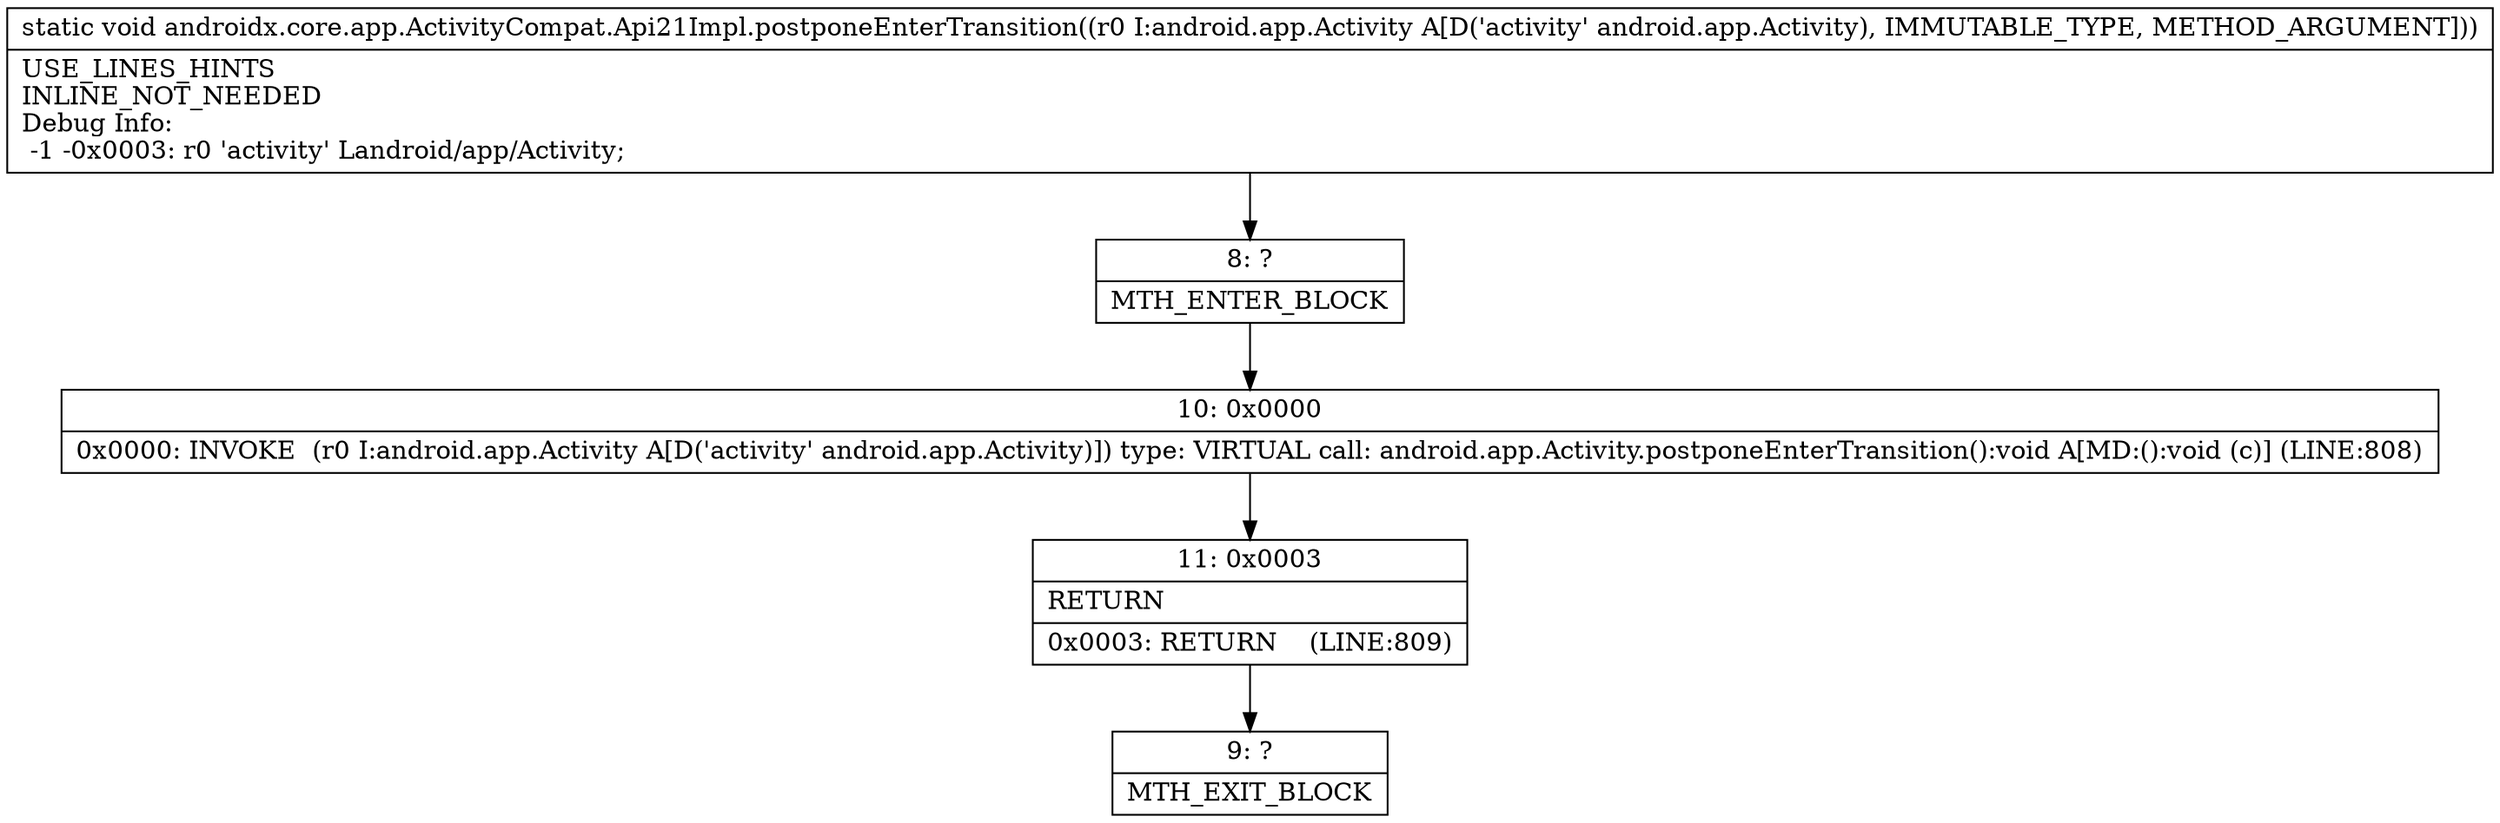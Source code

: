 digraph "CFG forandroidx.core.app.ActivityCompat.Api21Impl.postponeEnterTransition(Landroid\/app\/Activity;)V" {
Node_8 [shape=record,label="{8\:\ ?|MTH_ENTER_BLOCK\l}"];
Node_10 [shape=record,label="{10\:\ 0x0000|0x0000: INVOKE  (r0 I:android.app.Activity A[D('activity' android.app.Activity)]) type: VIRTUAL call: android.app.Activity.postponeEnterTransition():void A[MD:():void (c)] (LINE:808)\l}"];
Node_11 [shape=record,label="{11\:\ 0x0003|RETURN\l|0x0003: RETURN    (LINE:809)\l}"];
Node_9 [shape=record,label="{9\:\ ?|MTH_EXIT_BLOCK\l}"];
MethodNode[shape=record,label="{static void androidx.core.app.ActivityCompat.Api21Impl.postponeEnterTransition((r0 I:android.app.Activity A[D('activity' android.app.Activity), IMMUTABLE_TYPE, METHOD_ARGUMENT]))  | USE_LINES_HINTS\lINLINE_NOT_NEEDED\lDebug Info:\l  \-1 \-0x0003: r0 'activity' Landroid\/app\/Activity;\l}"];
MethodNode -> Node_8;Node_8 -> Node_10;
Node_10 -> Node_11;
Node_11 -> Node_9;
}

